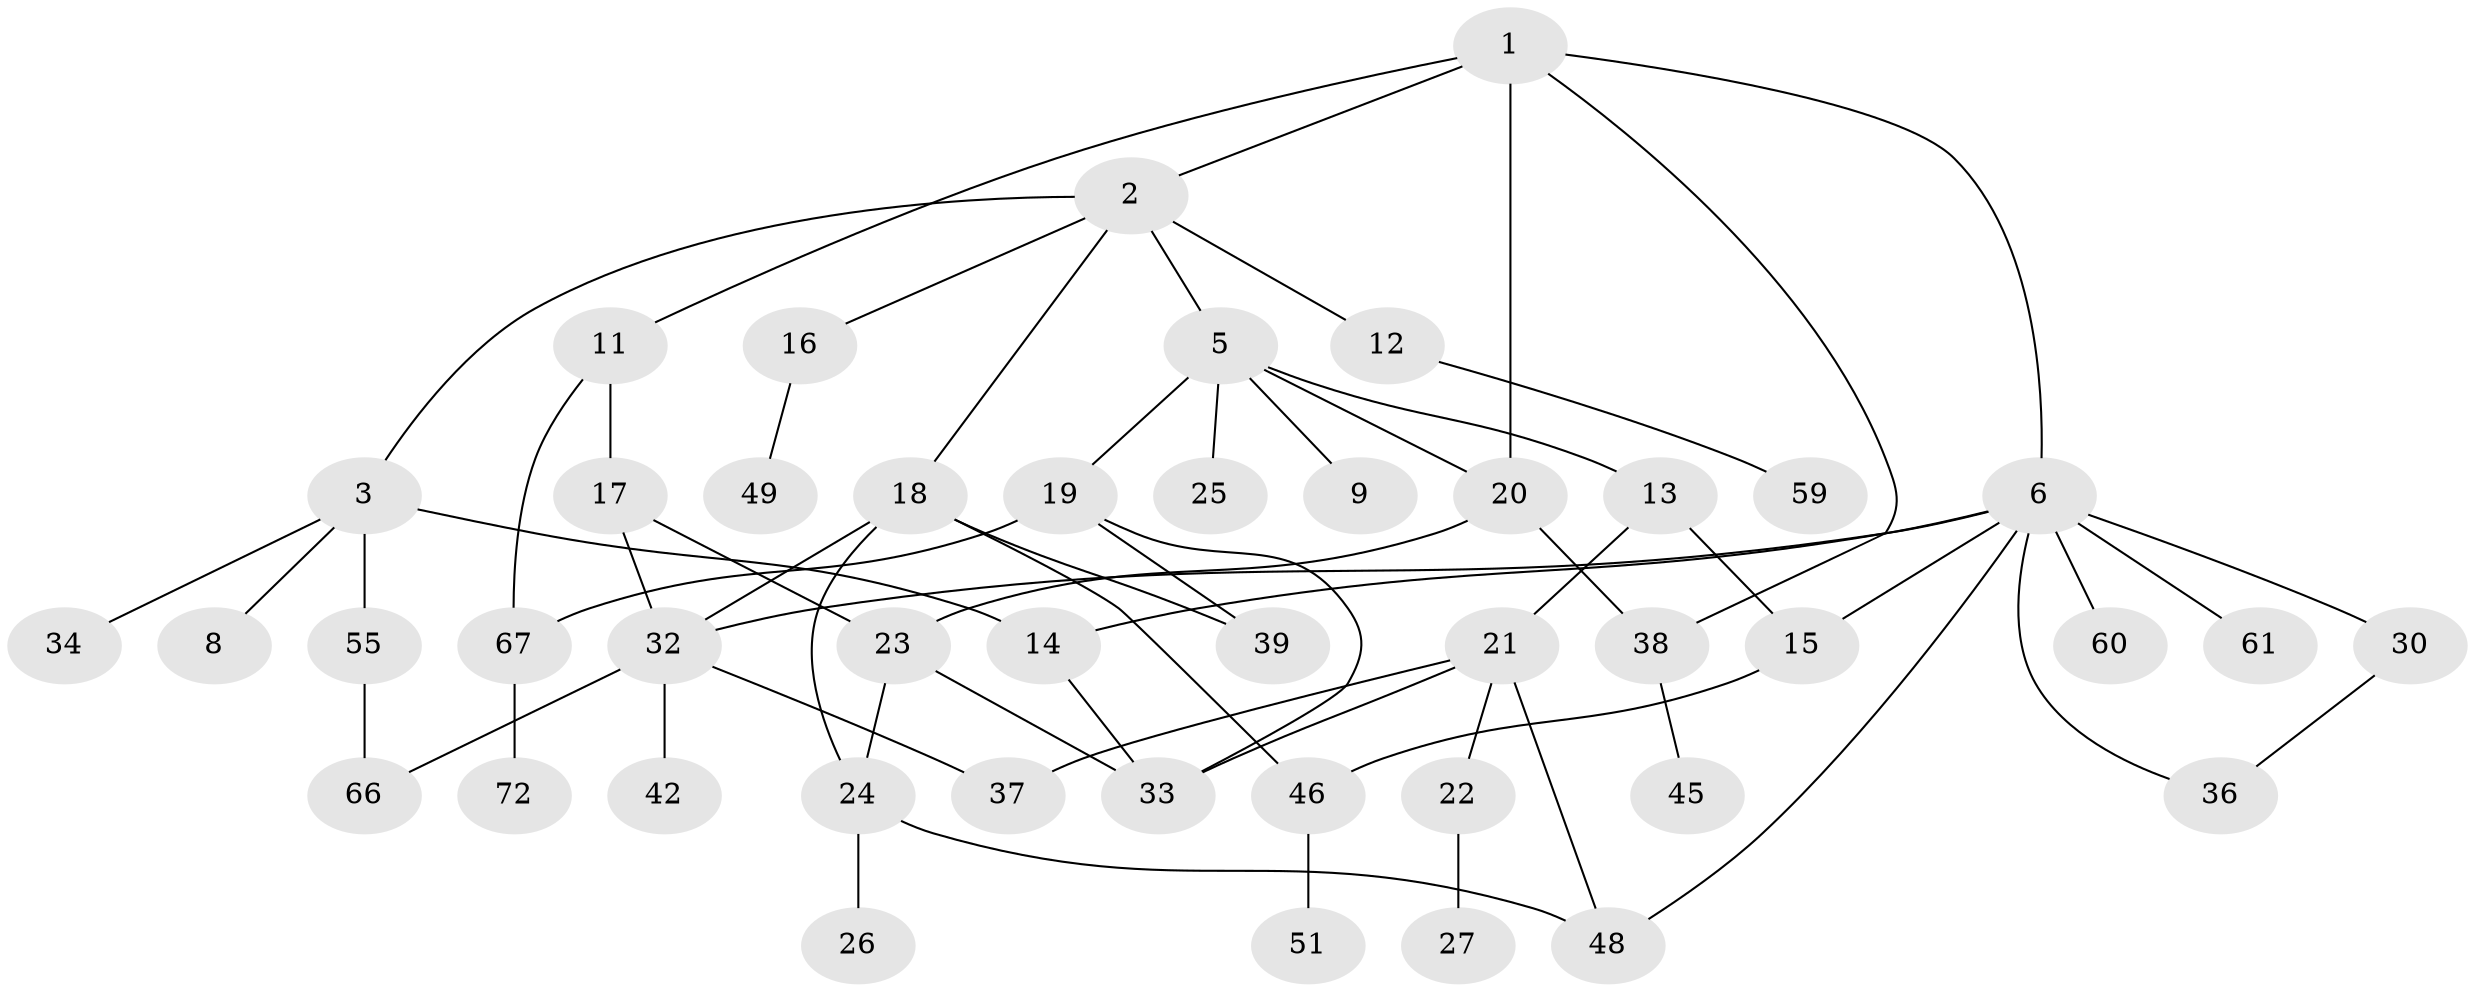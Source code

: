 // Generated by graph-tools (version 1.1) at 2025/23/03/03/25 07:23:35]
// undirected, 45 vertices, 63 edges
graph export_dot {
graph [start="1"]
  node [color=gray90,style=filled];
  1 [super="+4"];
  2 [super="+10"];
  3 [super="+57"];
  5 [super="+7"];
  6 [super="+29"];
  8;
  9;
  11 [super="+62"];
  12;
  13 [super="+69"];
  14 [super="+31"];
  15 [super="+35"];
  16 [super="+71"];
  17;
  18 [super="+47"];
  19 [super="+28"];
  20 [super="+65"];
  21 [super="+52"];
  22;
  23 [super="+64"];
  24 [super="+63"];
  25;
  26;
  27 [super="+56"];
  30 [super="+40"];
  32 [super="+54"];
  33 [super="+50"];
  34 [super="+44"];
  36;
  37;
  38 [super="+41"];
  39 [super="+58"];
  42 [super="+43"];
  45;
  46 [super="+53"];
  48;
  49;
  51 [super="+68"];
  55;
  59;
  60;
  61;
  66;
  67 [super="+70"];
  72;
  1 -- 2;
  1 -- 11;
  1 -- 20;
  1 -- 38;
  1 -- 6;
  2 -- 3;
  2 -- 5;
  2 -- 16;
  2 -- 18;
  2 -- 12;
  3 -- 8;
  3 -- 14 [weight=2];
  3 -- 34 [weight=2];
  3 -- 55;
  5 -- 13;
  5 -- 19;
  5 -- 25;
  5 -- 9;
  5 -- 20;
  6 -- 15;
  6 -- 30;
  6 -- 60;
  6 -- 36;
  6 -- 32;
  6 -- 48;
  6 -- 61;
  6 -- 14;
  11 -- 17;
  11 -- 67;
  12 -- 59;
  13 -- 21;
  13 -- 15;
  14 -- 33;
  15 -- 46;
  16 -- 49;
  17 -- 23;
  17 -- 32;
  18 -- 32;
  18 -- 39;
  18 -- 24;
  18 -- 46;
  19 -- 33;
  19 -- 67;
  19 -- 39;
  20 -- 23;
  20 -- 38;
  21 -- 22;
  21 -- 37;
  21 -- 48;
  21 -- 33;
  22 -- 27;
  23 -- 24;
  23 -- 33;
  24 -- 26;
  24 -- 48;
  30 -- 36;
  32 -- 42;
  32 -- 66;
  32 -- 37;
  38 -- 45;
  46 -- 51;
  55 -- 66;
  67 -- 72;
}

